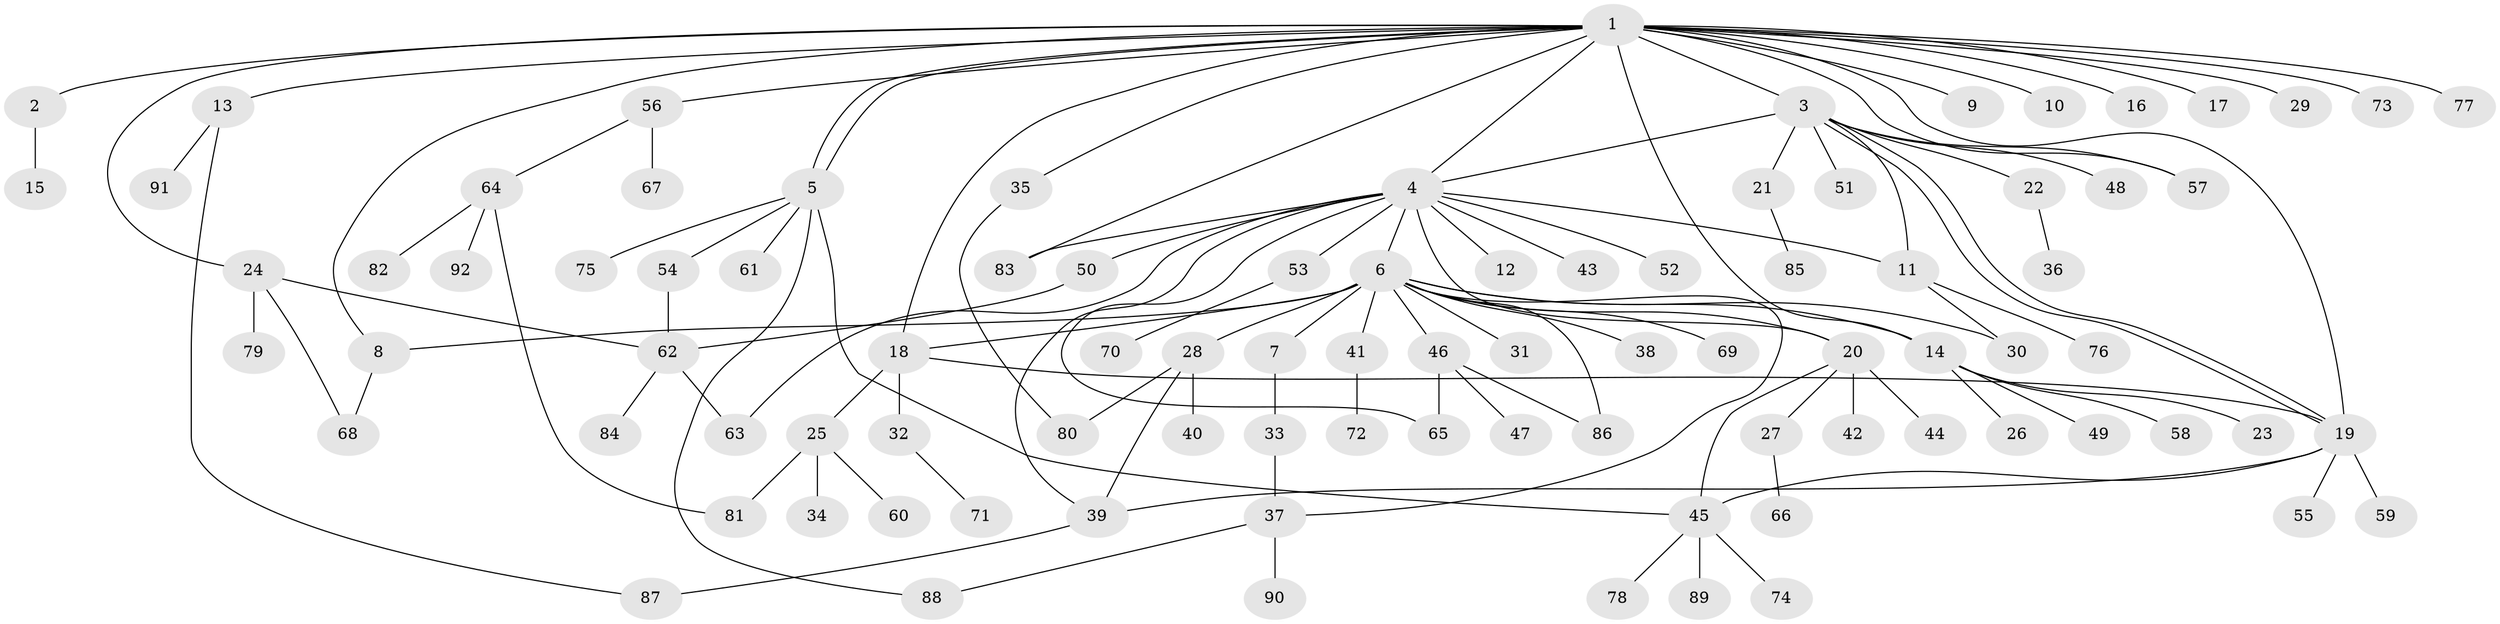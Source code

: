 // coarse degree distribution, {2: 0.15384615384615385, 4: 0.046153846153846156, 13: 0.03076923076923077, 3: 0.1076923076923077, 1: 0.5230769230769231, 5: 0.07692307692307693, 8: 0.015384615384615385, 6: 0.03076923076923077, 20: 0.015384615384615385}
// Generated by graph-tools (version 1.1) at 2025/36/03/04/25 23:36:56]
// undirected, 92 vertices, 119 edges
graph export_dot {
  node [color=gray90,style=filled];
  1;
  2;
  3;
  4;
  5;
  6;
  7;
  8;
  9;
  10;
  11;
  12;
  13;
  14;
  15;
  16;
  17;
  18;
  19;
  20;
  21;
  22;
  23;
  24;
  25;
  26;
  27;
  28;
  29;
  30;
  31;
  32;
  33;
  34;
  35;
  36;
  37;
  38;
  39;
  40;
  41;
  42;
  43;
  44;
  45;
  46;
  47;
  48;
  49;
  50;
  51;
  52;
  53;
  54;
  55;
  56;
  57;
  58;
  59;
  60;
  61;
  62;
  63;
  64;
  65;
  66;
  67;
  68;
  69;
  70;
  71;
  72;
  73;
  74;
  75;
  76;
  77;
  78;
  79;
  80;
  81;
  82;
  83;
  84;
  85;
  86;
  87;
  88;
  89;
  90;
  91;
  92;
  1 -- 2;
  1 -- 3;
  1 -- 4;
  1 -- 5;
  1 -- 5;
  1 -- 8;
  1 -- 9;
  1 -- 10;
  1 -- 13;
  1 -- 14;
  1 -- 16;
  1 -- 17;
  1 -- 18;
  1 -- 19;
  1 -- 24;
  1 -- 29;
  1 -- 35;
  1 -- 56;
  1 -- 57;
  1 -- 73;
  1 -- 77;
  1 -- 83;
  2 -- 15;
  3 -- 4;
  3 -- 11;
  3 -- 19;
  3 -- 19;
  3 -- 21;
  3 -- 22;
  3 -- 48;
  3 -- 51;
  3 -- 57;
  4 -- 6;
  4 -- 11;
  4 -- 12;
  4 -- 20;
  4 -- 39;
  4 -- 43;
  4 -- 50;
  4 -- 52;
  4 -- 53;
  4 -- 63;
  4 -- 65;
  4 -- 83;
  5 -- 45;
  5 -- 54;
  5 -- 61;
  5 -- 75;
  5 -- 88;
  6 -- 7;
  6 -- 8;
  6 -- 14;
  6 -- 18;
  6 -- 20;
  6 -- 28;
  6 -- 30;
  6 -- 31;
  6 -- 37;
  6 -- 38;
  6 -- 41;
  6 -- 46;
  6 -- 69;
  6 -- 86;
  7 -- 33;
  8 -- 68;
  11 -- 30;
  11 -- 76;
  13 -- 87;
  13 -- 91;
  14 -- 23;
  14 -- 26;
  14 -- 49;
  14 -- 58;
  18 -- 19;
  18 -- 25;
  18 -- 32;
  19 -- 39;
  19 -- 45;
  19 -- 55;
  19 -- 59;
  20 -- 27;
  20 -- 42;
  20 -- 44;
  20 -- 45;
  21 -- 85;
  22 -- 36;
  24 -- 62;
  24 -- 68;
  24 -- 79;
  25 -- 34;
  25 -- 60;
  25 -- 81;
  27 -- 66;
  28 -- 39;
  28 -- 40;
  28 -- 80;
  32 -- 71;
  33 -- 37;
  35 -- 80;
  37 -- 88;
  37 -- 90;
  39 -- 87;
  41 -- 72;
  45 -- 74;
  45 -- 78;
  45 -- 89;
  46 -- 47;
  46 -- 65;
  46 -- 86;
  50 -- 62;
  53 -- 70;
  54 -- 62;
  56 -- 64;
  56 -- 67;
  62 -- 63;
  62 -- 84;
  64 -- 81;
  64 -- 82;
  64 -- 92;
}

